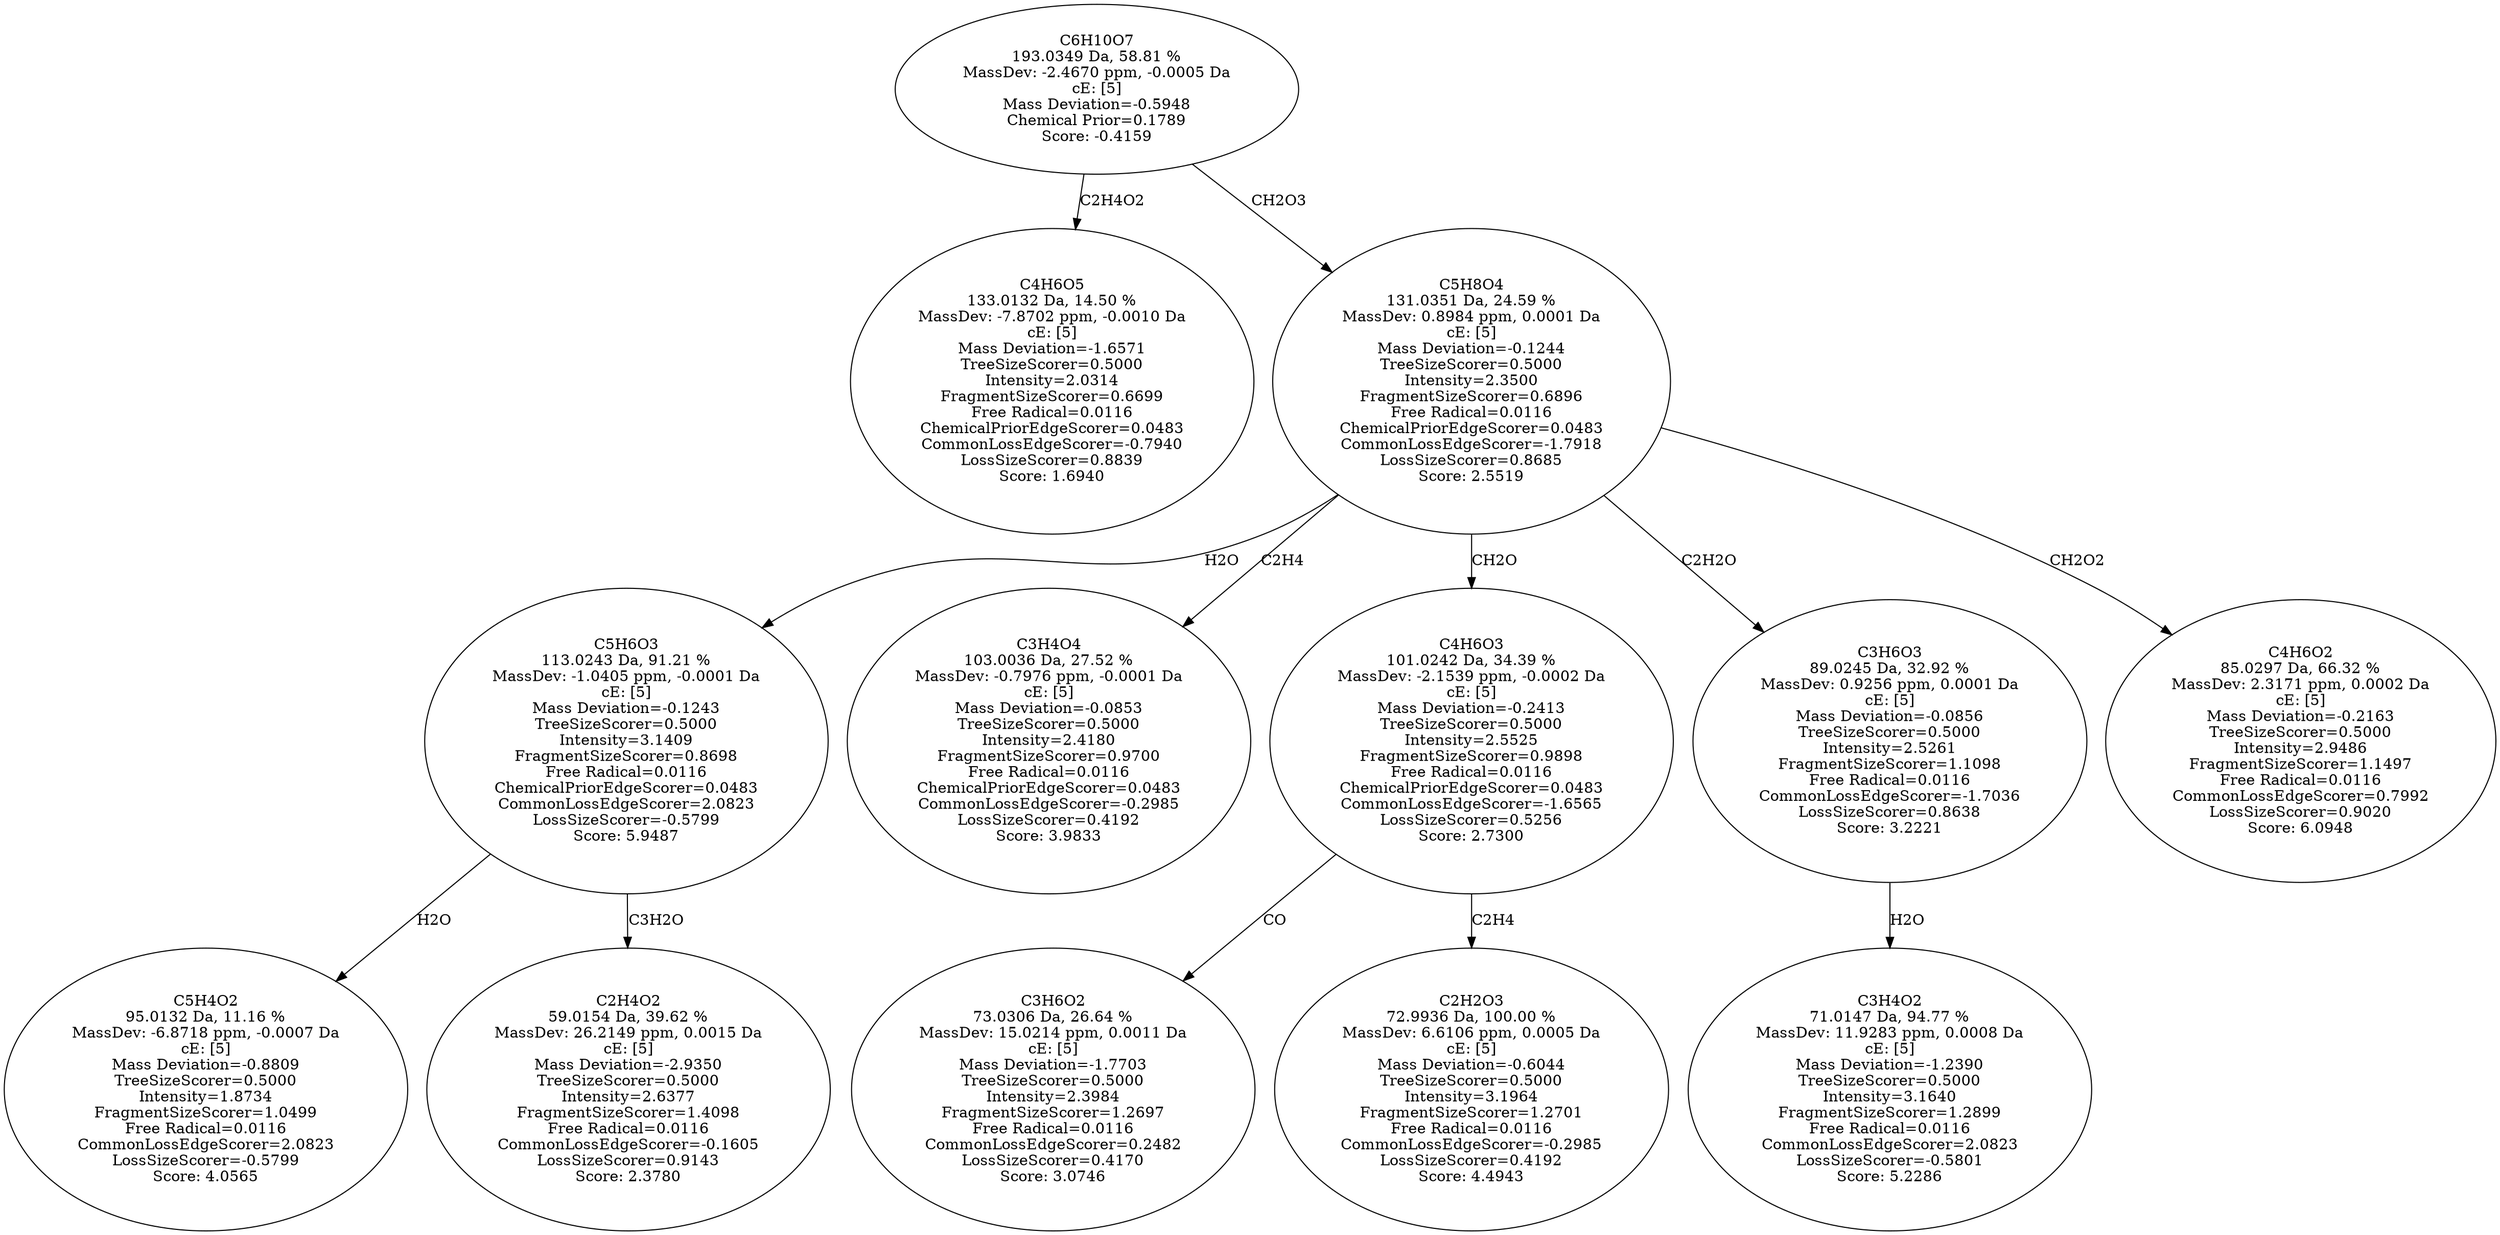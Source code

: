 strict digraph {
v1 [label="C4H6O5\n133.0132 Da, 14.50 %\nMassDev: -7.8702 ppm, -0.0010 Da\ncE: [5]\nMass Deviation=-1.6571\nTreeSizeScorer=0.5000\nIntensity=2.0314\nFragmentSizeScorer=0.6699\nFree Radical=0.0116\nChemicalPriorEdgeScorer=0.0483\nCommonLossEdgeScorer=-0.7940\nLossSizeScorer=0.8839\nScore: 1.6940"];
v2 [label="C5H4O2\n95.0132 Da, 11.16 %\nMassDev: -6.8718 ppm, -0.0007 Da\ncE: [5]\nMass Deviation=-0.8809\nTreeSizeScorer=0.5000\nIntensity=1.8734\nFragmentSizeScorer=1.0499\nFree Radical=0.0116\nCommonLossEdgeScorer=2.0823\nLossSizeScorer=-0.5799\nScore: 4.0565"];
v3 [label="C2H4O2\n59.0154 Da, 39.62 %\nMassDev: 26.2149 ppm, 0.0015 Da\ncE: [5]\nMass Deviation=-2.9350\nTreeSizeScorer=0.5000\nIntensity=2.6377\nFragmentSizeScorer=1.4098\nFree Radical=0.0116\nCommonLossEdgeScorer=-0.1605\nLossSizeScorer=0.9143\nScore: 2.3780"];
v4 [label="C5H6O3\n113.0243 Da, 91.21 %\nMassDev: -1.0405 ppm, -0.0001 Da\ncE: [5]\nMass Deviation=-0.1243\nTreeSizeScorer=0.5000\nIntensity=3.1409\nFragmentSizeScorer=0.8698\nFree Radical=0.0116\nChemicalPriorEdgeScorer=0.0483\nCommonLossEdgeScorer=2.0823\nLossSizeScorer=-0.5799\nScore: 5.9487"];
v5 [label="C3H4O4\n103.0036 Da, 27.52 %\nMassDev: -0.7976 ppm, -0.0001 Da\ncE: [5]\nMass Deviation=-0.0853\nTreeSizeScorer=0.5000\nIntensity=2.4180\nFragmentSizeScorer=0.9700\nFree Radical=0.0116\nChemicalPriorEdgeScorer=0.0483\nCommonLossEdgeScorer=-0.2985\nLossSizeScorer=0.4192\nScore: 3.9833"];
v6 [label="C3H6O2\n73.0306 Da, 26.64 %\nMassDev: 15.0214 ppm, 0.0011 Da\ncE: [5]\nMass Deviation=-1.7703\nTreeSizeScorer=0.5000\nIntensity=2.3984\nFragmentSizeScorer=1.2697\nFree Radical=0.0116\nCommonLossEdgeScorer=0.2482\nLossSizeScorer=0.4170\nScore: 3.0746"];
v7 [label="C2H2O3\n72.9936 Da, 100.00 %\nMassDev: 6.6106 ppm, 0.0005 Da\ncE: [5]\nMass Deviation=-0.6044\nTreeSizeScorer=0.5000\nIntensity=3.1964\nFragmentSizeScorer=1.2701\nFree Radical=0.0116\nCommonLossEdgeScorer=-0.2985\nLossSizeScorer=0.4192\nScore: 4.4943"];
v8 [label="C4H6O3\n101.0242 Da, 34.39 %\nMassDev: -2.1539 ppm, -0.0002 Da\ncE: [5]\nMass Deviation=-0.2413\nTreeSizeScorer=0.5000\nIntensity=2.5525\nFragmentSizeScorer=0.9898\nFree Radical=0.0116\nChemicalPriorEdgeScorer=0.0483\nCommonLossEdgeScorer=-1.6565\nLossSizeScorer=0.5256\nScore: 2.7300"];
v9 [label="C3H4O2\n71.0147 Da, 94.77 %\nMassDev: 11.9283 ppm, 0.0008 Da\ncE: [5]\nMass Deviation=-1.2390\nTreeSizeScorer=0.5000\nIntensity=3.1640\nFragmentSizeScorer=1.2899\nFree Radical=0.0116\nCommonLossEdgeScorer=2.0823\nLossSizeScorer=-0.5801\nScore: 5.2286"];
v10 [label="C3H6O3\n89.0245 Da, 32.92 %\nMassDev: 0.9256 ppm, 0.0001 Da\ncE: [5]\nMass Deviation=-0.0856\nTreeSizeScorer=0.5000\nIntensity=2.5261\nFragmentSizeScorer=1.1098\nFree Radical=0.0116\nCommonLossEdgeScorer=-1.7036\nLossSizeScorer=0.8638\nScore: 3.2221"];
v11 [label="C4H6O2\n85.0297 Da, 66.32 %\nMassDev: 2.3171 ppm, 0.0002 Da\ncE: [5]\nMass Deviation=-0.2163\nTreeSizeScorer=0.5000\nIntensity=2.9486\nFragmentSizeScorer=1.1497\nFree Radical=0.0116\nCommonLossEdgeScorer=0.7992\nLossSizeScorer=0.9020\nScore: 6.0948"];
v12 [label="C5H8O4\n131.0351 Da, 24.59 %\nMassDev: 0.8984 ppm, 0.0001 Da\ncE: [5]\nMass Deviation=-0.1244\nTreeSizeScorer=0.5000\nIntensity=2.3500\nFragmentSizeScorer=0.6896\nFree Radical=0.0116\nChemicalPriorEdgeScorer=0.0483\nCommonLossEdgeScorer=-1.7918\nLossSizeScorer=0.8685\nScore: 2.5519"];
v13 [label="C6H10O7\n193.0349 Da, 58.81 %\nMassDev: -2.4670 ppm, -0.0005 Da\ncE: [5]\nMass Deviation=-0.5948\nChemical Prior=0.1789\nScore: -0.4159"];
v13 -> v1 [label="C2H4O2"];
v4 -> v2 [label="H2O"];
v4 -> v3 [label="C3H2O"];
v12 -> v4 [label="H2O"];
v12 -> v5 [label="C2H4"];
v8 -> v6 [label="CO"];
v8 -> v7 [label="C2H4"];
v12 -> v8 [label="CH2O"];
v10 -> v9 [label="H2O"];
v12 -> v10 [label="C2H2O"];
v12 -> v11 [label="CH2O2"];
v13 -> v12 [label="CH2O3"];
}